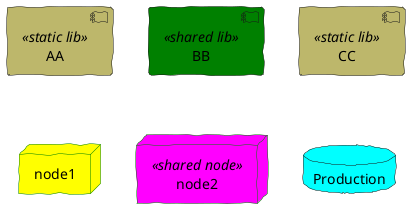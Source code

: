 @startuml
skinparam handwritten true
[AA] <<static lib>>
[BB] <<shared lib>>
[CC] <<static lib>>

node node1
node node2 <<shared node>>
database Production

skinparam component {
    backgroundColor<<static lib>> DarkKhaki
    backgroundColor<<shared lib>> Green
}

skinparam node {
borderColor Green
backgroundColor Yellow
backgroundColor<<shared node>> Magenta
}
skinparam databaseBackgroundColor Aqua

@enduml
